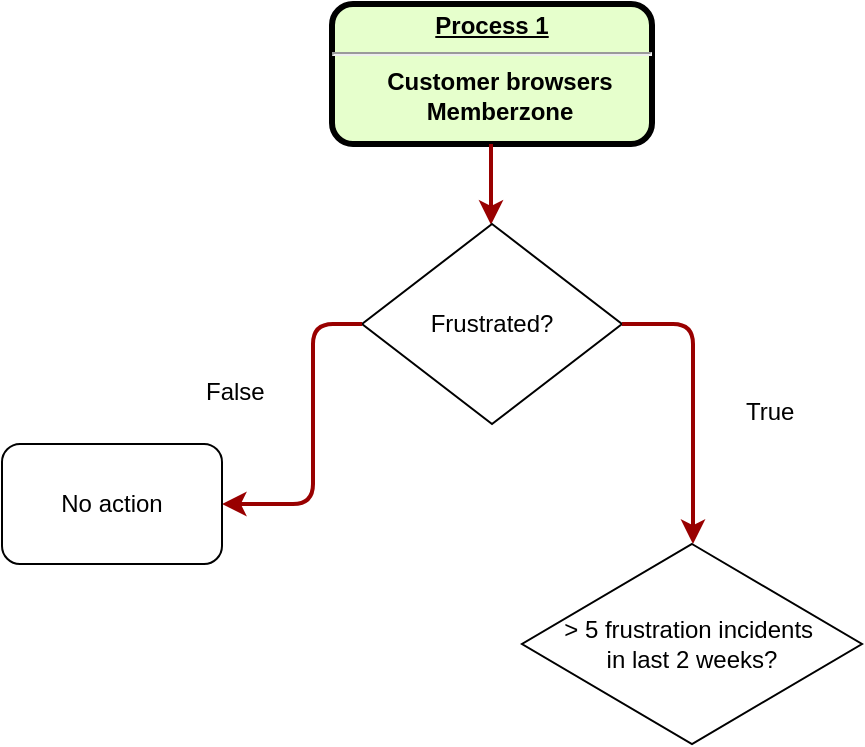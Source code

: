 <mxfile version="10.8.7" type="github"><diagram id="HJ_LFtUwl8ji8SuTWvyx" name="Page-1"><mxGraphModel dx="1394" dy="725" grid="1" gridSize="10" guides="1" tooltips="1" connect="1" arrows="1" fold="1" page="1" pageScale="1" pageWidth="850" pageHeight="1100" math="0" shadow="0"><root><mxCell id="0"/><mxCell id="1" parent="0"/><mxCell id="HkXsLubYcZrrkYu5ScqH-1" value="&lt;p style=&quot;margin: 0px ; margin-top: 4px ; text-align: center ; text-decoration: underline&quot;&gt;&lt;strong&gt;Process 1&lt;br&gt;&lt;/strong&gt;&lt;/p&gt;&lt;hr&gt;&lt;p style=&quot;margin: 0px ; margin-left: 8px&quot;&gt;Customer browsers&lt;/p&gt;&lt;p style=&quot;margin: 0px ; margin-left: 8px&quot;&gt;Memberzone&lt;/p&gt;" style="verticalAlign=middle;align=center;overflow=fill;fontSize=12;fontFamily=Helvetica;html=1;rounded=1;fontStyle=1;strokeWidth=3;fillColor=#E6FFCC" vertex="1" parent="1"><mxGeometry x="265" y="90" width="160" height="70" as="geometry"/></mxCell><mxCell id="HkXsLubYcZrrkYu5ScqH-2" value="" style="edgeStyle=elbowEdgeStyle;elbow=horizontal;strokeColor=#990000;strokeWidth=2" edge="1" parent="1" target="HkXsLubYcZrrkYu5ScqH-3"><mxGeometry width="100" height="100" relative="1" as="geometry"><mxPoint x="344.5" y="160" as="sourcePoint"/><mxPoint x="345" y="220" as="targetPoint"/><Array as="points"><mxPoint x="344.5" y="244"/></Array></mxGeometry></mxCell><mxCell id="HkXsLubYcZrrkYu5ScqH-3" value="Frustrated?&lt;br&gt;" style="rhombus;whiteSpace=wrap;html=1;" vertex="1" parent="1"><mxGeometry x="280" y="200" width="130" height="100" as="geometry"/></mxCell><mxCell id="HkXsLubYcZrrkYu5ScqH-4" value="" style="edgeStyle=elbowEdgeStyle;elbow=horizontal;strokeColor=#990000;strokeWidth=2" edge="1" parent="1"><mxGeometry width="100" height="100" relative="1" as="geometry"><mxPoint x="280" y="250" as="sourcePoint"/><mxPoint x="210" y="340" as="targetPoint"/><Array as="points"><mxPoint x="255.5" y="290"/></Array></mxGeometry></mxCell><mxCell id="HkXsLubYcZrrkYu5ScqH-5" value="" style="edgeStyle=elbowEdgeStyle;elbow=horizontal;strokeColor=#990000;strokeWidth=2" edge="1" parent="1"><mxGeometry width="100" height="100" relative="1" as="geometry"><mxPoint x="410" y="250" as="sourcePoint"/><mxPoint x="446" y="360" as="targetPoint"/><Array as="points"><mxPoint x="445.5" y="290"/></Array></mxGeometry></mxCell><mxCell id="HkXsLubYcZrrkYu5ScqH-6" value="False&lt;br&gt;&lt;br&gt;" style="text;html=1;" vertex="1" parent="1"><mxGeometry x="200" y="270" width="55" height="30" as="geometry"/></mxCell><mxCell id="HkXsLubYcZrrkYu5ScqH-7" value="True&lt;br&gt;&lt;br&gt;" style="text;html=1;" vertex="1" parent="1"><mxGeometry x="470" y="280" width="55" height="30" as="geometry"/></mxCell><mxCell id="HkXsLubYcZrrkYu5ScqH-8" value="No action" style="rounded=1;whiteSpace=wrap;html=1;" vertex="1" parent="1"><mxGeometry x="100" y="310" width="110" height="60" as="geometry"/></mxCell><mxCell id="HkXsLubYcZrrkYu5ScqH-10" value="&amp;gt; 5 frustration incidents&amp;nbsp;&lt;br&gt;in last 2 weeks?&lt;br&gt;" style="rhombus;whiteSpace=wrap;html=1;" vertex="1" parent="1"><mxGeometry x="360" y="360" width="170" height="100" as="geometry"/></mxCell></root></mxGraphModel></diagram></mxfile>